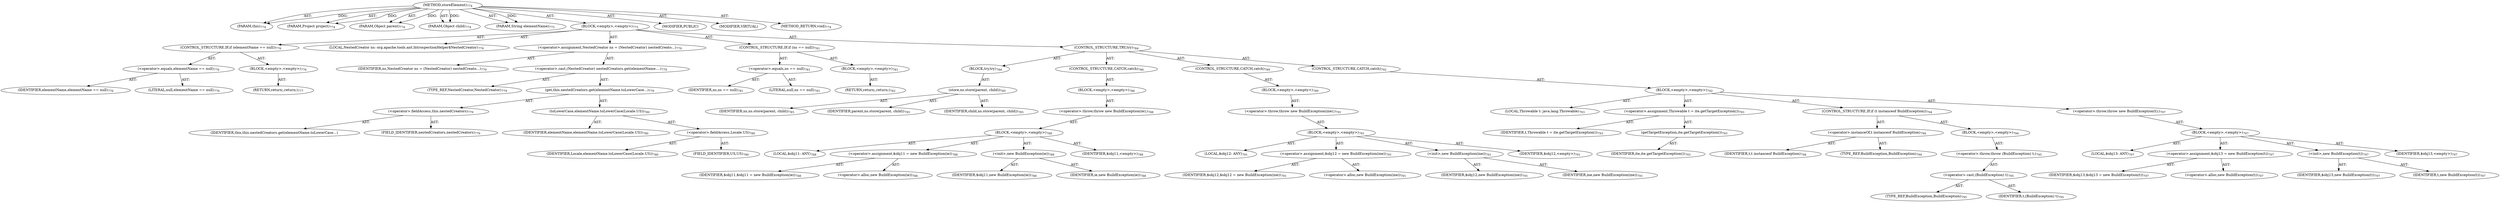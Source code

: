 digraph "storeElement" {  
"111669149708" [label = <(METHOD,storeElement)<SUB>774</SUB>> ]
"115964117085" [label = <(PARAM,this)<SUB>774</SUB>> ]
"115964117086" [label = <(PARAM,Project project)<SUB>774</SUB>> ]
"115964117087" [label = <(PARAM,Object parent)<SUB>774</SUB>> ]
"115964117088" [label = <(PARAM,Object child)<SUB>774</SUB>> ]
"115964117089" [label = <(PARAM,String elementName)<SUB>775</SUB>> ]
"25769803856" [label = <(BLOCK,&lt;empty&gt;,&lt;empty&gt;)<SUB>775</SUB>> ]
"47244640314" [label = <(CONTROL_STRUCTURE,IF,if (elementName == null))<SUB>776</SUB>> ]
"30064771500" [label = <(&lt;operator&gt;.equals,elementName == null)<SUB>776</SUB>> ]
"68719477190" [label = <(IDENTIFIER,elementName,elementName == null)<SUB>776</SUB>> ]
"90194313287" [label = <(LITERAL,null,elementName == null)<SUB>776</SUB>> ]
"25769803857" [label = <(BLOCK,&lt;empty&gt;,&lt;empty&gt;)<SUB>776</SUB>> ]
"146028888076" [label = <(RETURN,return;,return;)<SUB>777</SUB>> ]
"94489280566" [label = <(LOCAL,NestedCreator ns: org.apache.tools.ant.IntrospectionHelper$NestedCreator)<SUB>779</SUB>> ]
"30064771501" [label = <(&lt;operator&gt;.assignment,NestedCreator ns = (NestedCreator) nestedCreato...)<SUB>779</SUB>> ]
"68719477191" [label = <(IDENTIFIER,ns,NestedCreator ns = (NestedCreator) nestedCreato...)<SUB>779</SUB>> ]
"30064771502" [label = <(&lt;operator&gt;.cast,(NestedCreator) nestedCreators.get(elementName....)<SUB>779</SUB>> ]
"180388626450" [label = <(TYPE_REF,NestedCreator,NestedCreator)<SUB>779</SUB>> ]
"30064771503" [label = <(get,this.nestedCreators.get(elementName.toLowerCase...)<SUB>779</SUB>> ]
"30064771504" [label = <(&lt;operator&gt;.fieldAccess,this.nestedCreators)<SUB>779</SUB>> ]
"68719477192" [label = <(IDENTIFIER,this,this.nestedCreators.get(elementName.toLowerCase...)> ]
"55834574926" [label = <(FIELD_IDENTIFIER,nestedCreators,nestedCreators)<SUB>779</SUB>> ]
"30064771505" [label = <(toLowerCase,elementName.toLowerCase(Locale.US))<SUB>780</SUB>> ]
"68719477193" [label = <(IDENTIFIER,elementName,elementName.toLowerCase(Locale.US))<SUB>780</SUB>> ]
"30064771506" [label = <(&lt;operator&gt;.fieldAccess,Locale.US)<SUB>780</SUB>> ]
"68719477194" [label = <(IDENTIFIER,Locale,elementName.toLowerCase(Locale.US))<SUB>780</SUB>> ]
"55834574927" [label = <(FIELD_IDENTIFIER,US,US)<SUB>780</SUB>> ]
"47244640315" [label = <(CONTROL_STRUCTURE,IF,if (ns == null))<SUB>781</SUB>> ]
"30064771507" [label = <(&lt;operator&gt;.equals,ns == null)<SUB>781</SUB>> ]
"68719477195" [label = <(IDENTIFIER,ns,ns == null)<SUB>781</SUB>> ]
"90194313288" [label = <(LITERAL,null,ns == null)<SUB>781</SUB>> ]
"25769803858" [label = <(BLOCK,&lt;empty&gt;,&lt;empty&gt;)<SUB>781</SUB>> ]
"146028888077" [label = <(RETURN,return;,return;)<SUB>782</SUB>> ]
"47244640316" [label = <(CONTROL_STRUCTURE,TRY,try)<SUB>784</SUB>> ]
"25769803859" [label = <(BLOCK,try,try)<SUB>784</SUB>> ]
"30064771508" [label = <(store,ns.store(parent, child))<SUB>785</SUB>> ]
"68719477196" [label = <(IDENTIFIER,ns,ns.store(parent, child))<SUB>785</SUB>> ]
"68719477197" [label = <(IDENTIFIER,parent,ns.store(parent, child))<SUB>785</SUB>> ]
"68719477198" [label = <(IDENTIFIER,child,ns.store(parent, child))<SUB>785</SUB>> ]
"47244640317" [label = <(CONTROL_STRUCTURE,CATCH,catch)<SUB>786</SUB>> ]
"25769803860" [label = <(BLOCK,&lt;empty&gt;,&lt;empty&gt;)<SUB>786</SUB>> ]
"30064771509" [label = <(&lt;operator&gt;.throw,throw new BuildException(ie);)<SUB>788</SUB>> ]
"25769803861" [label = <(BLOCK,&lt;empty&gt;,&lt;empty&gt;)<SUB>788</SUB>> ]
"94489280567" [label = <(LOCAL,$obj11: ANY)<SUB>788</SUB>> ]
"30064771510" [label = <(&lt;operator&gt;.assignment,$obj11 = new BuildException(ie))<SUB>788</SUB>> ]
"68719477199" [label = <(IDENTIFIER,$obj11,$obj11 = new BuildException(ie))<SUB>788</SUB>> ]
"30064771511" [label = <(&lt;operator&gt;.alloc,new BuildException(ie))<SUB>788</SUB>> ]
"30064771512" [label = <(&lt;init&gt;,new BuildException(ie))<SUB>788</SUB>> ]
"68719477200" [label = <(IDENTIFIER,$obj11,new BuildException(ie))<SUB>788</SUB>> ]
"68719477201" [label = <(IDENTIFIER,ie,new BuildException(ie))<SUB>788</SUB>> ]
"68719477202" [label = <(IDENTIFIER,$obj11,&lt;empty&gt;)<SUB>788</SUB>> ]
"47244640318" [label = <(CONTROL_STRUCTURE,CATCH,catch)<SUB>789</SUB>> ]
"25769803862" [label = <(BLOCK,&lt;empty&gt;,&lt;empty&gt;)<SUB>789</SUB>> ]
"30064771513" [label = <(&lt;operator&gt;.throw,throw new BuildException(ine);)<SUB>791</SUB>> ]
"25769803863" [label = <(BLOCK,&lt;empty&gt;,&lt;empty&gt;)<SUB>791</SUB>> ]
"94489280568" [label = <(LOCAL,$obj12: ANY)<SUB>791</SUB>> ]
"30064771514" [label = <(&lt;operator&gt;.assignment,$obj12 = new BuildException(ine))<SUB>791</SUB>> ]
"68719477203" [label = <(IDENTIFIER,$obj12,$obj12 = new BuildException(ine))<SUB>791</SUB>> ]
"30064771515" [label = <(&lt;operator&gt;.alloc,new BuildException(ine))<SUB>791</SUB>> ]
"30064771516" [label = <(&lt;init&gt;,new BuildException(ine))<SUB>791</SUB>> ]
"68719477204" [label = <(IDENTIFIER,$obj12,new BuildException(ine))<SUB>791</SUB>> ]
"68719477205" [label = <(IDENTIFIER,ine,new BuildException(ine))<SUB>791</SUB>> ]
"68719477206" [label = <(IDENTIFIER,$obj12,&lt;empty&gt;)<SUB>791</SUB>> ]
"47244640319" [label = <(CONTROL_STRUCTURE,CATCH,catch)<SUB>792</SUB>> ]
"25769803864" [label = <(BLOCK,&lt;empty&gt;,&lt;empty&gt;)<SUB>792</SUB>> ]
"94489280569" [label = <(LOCAL,Throwable t: java.lang.Throwable)<SUB>793</SUB>> ]
"30064771517" [label = <(&lt;operator&gt;.assignment,Throwable t = ite.getTargetException())<SUB>793</SUB>> ]
"68719477207" [label = <(IDENTIFIER,t,Throwable t = ite.getTargetException())<SUB>793</SUB>> ]
"30064771518" [label = <(getTargetException,ite.getTargetException())<SUB>793</SUB>> ]
"68719477208" [label = <(IDENTIFIER,ite,ite.getTargetException())<SUB>793</SUB>> ]
"47244640320" [label = <(CONTROL_STRUCTURE,IF,if (t instanceof BuildException))<SUB>794</SUB>> ]
"30064771519" [label = <(&lt;operator&gt;.instanceOf,t instanceof BuildException)<SUB>794</SUB>> ]
"68719477209" [label = <(IDENTIFIER,t,t instanceof BuildException)<SUB>794</SUB>> ]
"180388626451" [label = <(TYPE_REF,BuildException,BuildException)<SUB>794</SUB>> ]
"25769803865" [label = <(BLOCK,&lt;empty&gt;,&lt;empty&gt;)<SUB>794</SUB>> ]
"30064771520" [label = <(&lt;operator&gt;.throw,throw (BuildException) t;)<SUB>795</SUB>> ]
"30064771521" [label = <(&lt;operator&gt;.cast,(BuildException) t)<SUB>795</SUB>> ]
"180388626452" [label = <(TYPE_REF,BuildException,BuildException)<SUB>795</SUB>> ]
"68719477210" [label = <(IDENTIFIER,t,(BuildException) t)<SUB>795</SUB>> ]
"30064771522" [label = <(&lt;operator&gt;.throw,throw new BuildException(t);)<SUB>797</SUB>> ]
"25769803866" [label = <(BLOCK,&lt;empty&gt;,&lt;empty&gt;)<SUB>797</SUB>> ]
"94489280570" [label = <(LOCAL,$obj13: ANY)<SUB>797</SUB>> ]
"30064771523" [label = <(&lt;operator&gt;.assignment,$obj13 = new BuildException(t))<SUB>797</SUB>> ]
"68719477211" [label = <(IDENTIFIER,$obj13,$obj13 = new BuildException(t))<SUB>797</SUB>> ]
"30064771524" [label = <(&lt;operator&gt;.alloc,new BuildException(t))<SUB>797</SUB>> ]
"30064771525" [label = <(&lt;init&gt;,new BuildException(t))<SUB>797</SUB>> ]
"68719477212" [label = <(IDENTIFIER,$obj13,new BuildException(t))<SUB>797</SUB>> ]
"68719477213" [label = <(IDENTIFIER,t,new BuildException(t))<SUB>797</SUB>> ]
"68719477214" [label = <(IDENTIFIER,$obj13,&lt;empty&gt;)<SUB>797</SUB>> ]
"133143986211" [label = <(MODIFIER,PUBLIC)> ]
"133143986212" [label = <(MODIFIER,VIRTUAL)> ]
"128849018892" [label = <(METHOD_RETURN,void)<SUB>774</SUB>> ]
  "111669149708" -> "115964117085"  [ label = "AST: "] 
  "111669149708" -> "115964117086"  [ label = "AST: "] 
  "111669149708" -> "115964117087"  [ label = "AST: "] 
  "111669149708" -> "115964117088"  [ label = "AST: "] 
  "111669149708" -> "115964117089"  [ label = "AST: "] 
  "111669149708" -> "25769803856"  [ label = "AST: "] 
  "111669149708" -> "133143986211"  [ label = "AST: "] 
  "111669149708" -> "133143986212"  [ label = "AST: "] 
  "111669149708" -> "128849018892"  [ label = "AST: "] 
  "25769803856" -> "47244640314"  [ label = "AST: "] 
  "25769803856" -> "94489280566"  [ label = "AST: "] 
  "25769803856" -> "30064771501"  [ label = "AST: "] 
  "25769803856" -> "47244640315"  [ label = "AST: "] 
  "25769803856" -> "47244640316"  [ label = "AST: "] 
  "47244640314" -> "30064771500"  [ label = "AST: "] 
  "47244640314" -> "25769803857"  [ label = "AST: "] 
  "30064771500" -> "68719477190"  [ label = "AST: "] 
  "30064771500" -> "90194313287"  [ label = "AST: "] 
  "25769803857" -> "146028888076"  [ label = "AST: "] 
  "30064771501" -> "68719477191"  [ label = "AST: "] 
  "30064771501" -> "30064771502"  [ label = "AST: "] 
  "30064771502" -> "180388626450"  [ label = "AST: "] 
  "30064771502" -> "30064771503"  [ label = "AST: "] 
  "30064771503" -> "30064771504"  [ label = "AST: "] 
  "30064771503" -> "30064771505"  [ label = "AST: "] 
  "30064771504" -> "68719477192"  [ label = "AST: "] 
  "30064771504" -> "55834574926"  [ label = "AST: "] 
  "30064771505" -> "68719477193"  [ label = "AST: "] 
  "30064771505" -> "30064771506"  [ label = "AST: "] 
  "30064771506" -> "68719477194"  [ label = "AST: "] 
  "30064771506" -> "55834574927"  [ label = "AST: "] 
  "47244640315" -> "30064771507"  [ label = "AST: "] 
  "47244640315" -> "25769803858"  [ label = "AST: "] 
  "30064771507" -> "68719477195"  [ label = "AST: "] 
  "30064771507" -> "90194313288"  [ label = "AST: "] 
  "25769803858" -> "146028888077"  [ label = "AST: "] 
  "47244640316" -> "25769803859"  [ label = "AST: "] 
  "47244640316" -> "47244640317"  [ label = "AST: "] 
  "47244640316" -> "47244640318"  [ label = "AST: "] 
  "47244640316" -> "47244640319"  [ label = "AST: "] 
  "25769803859" -> "30064771508"  [ label = "AST: "] 
  "30064771508" -> "68719477196"  [ label = "AST: "] 
  "30064771508" -> "68719477197"  [ label = "AST: "] 
  "30064771508" -> "68719477198"  [ label = "AST: "] 
  "47244640317" -> "25769803860"  [ label = "AST: "] 
  "25769803860" -> "30064771509"  [ label = "AST: "] 
  "30064771509" -> "25769803861"  [ label = "AST: "] 
  "25769803861" -> "94489280567"  [ label = "AST: "] 
  "25769803861" -> "30064771510"  [ label = "AST: "] 
  "25769803861" -> "30064771512"  [ label = "AST: "] 
  "25769803861" -> "68719477202"  [ label = "AST: "] 
  "30064771510" -> "68719477199"  [ label = "AST: "] 
  "30064771510" -> "30064771511"  [ label = "AST: "] 
  "30064771512" -> "68719477200"  [ label = "AST: "] 
  "30064771512" -> "68719477201"  [ label = "AST: "] 
  "47244640318" -> "25769803862"  [ label = "AST: "] 
  "25769803862" -> "30064771513"  [ label = "AST: "] 
  "30064771513" -> "25769803863"  [ label = "AST: "] 
  "25769803863" -> "94489280568"  [ label = "AST: "] 
  "25769803863" -> "30064771514"  [ label = "AST: "] 
  "25769803863" -> "30064771516"  [ label = "AST: "] 
  "25769803863" -> "68719477206"  [ label = "AST: "] 
  "30064771514" -> "68719477203"  [ label = "AST: "] 
  "30064771514" -> "30064771515"  [ label = "AST: "] 
  "30064771516" -> "68719477204"  [ label = "AST: "] 
  "30064771516" -> "68719477205"  [ label = "AST: "] 
  "47244640319" -> "25769803864"  [ label = "AST: "] 
  "25769803864" -> "94489280569"  [ label = "AST: "] 
  "25769803864" -> "30064771517"  [ label = "AST: "] 
  "25769803864" -> "47244640320"  [ label = "AST: "] 
  "25769803864" -> "30064771522"  [ label = "AST: "] 
  "30064771517" -> "68719477207"  [ label = "AST: "] 
  "30064771517" -> "30064771518"  [ label = "AST: "] 
  "30064771518" -> "68719477208"  [ label = "AST: "] 
  "47244640320" -> "30064771519"  [ label = "AST: "] 
  "47244640320" -> "25769803865"  [ label = "AST: "] 
  "30064771519" -> "68719477209"  [ label = "AST: "] 
  "30064771519" -> "180388626451"  [ label = "AST: "] 
  "25769803865" -> "30064771520"  [ label = "AST: "] 
  "30064771520" -> "30064771521"  [ label = "AST: "] 
  "30064771521" -> "180388626452"  [ label = "AST: "] 
  "30064771521" -> "68719477210"  [ label = "AST: "] 
  "30064771522" -> "25769803866"  [ label = "AST: "] 
  "25769803866" -> "94489280570"  [ label = "AST: "] 
  "25769803866" -> "30064771523"  [ label = "AST: "] 
  "25769803866" -> "30064771525"  [ label = "AST: "] 
  "25769803866" -> "68719477214"  [ label = "AST: "] 
  "30064771523" -> "68719477211"  [ label = "AST: "] 
  "30064771523" -> "30064771524"  [ label = "AST: "] 
  "30064771525" -> "68719477212"  [ label = "AST: "] 
  "30064771525" -> "68719477213"  [ label = "AST: "] 
  "111669149708" -> "115964117085"  [ label = "DDG: "] 
  "111669149708" -> "115964117086"  [ label = "DDG: "] 
  "111669149708" -> "115964117087"  [ label = "DDG: "] 
  "111669149708" -> "115964117088"  [ label = "DDG: "] 
  "111669149708" -> "115964117089"  [ label = "DDG: "] 
}
